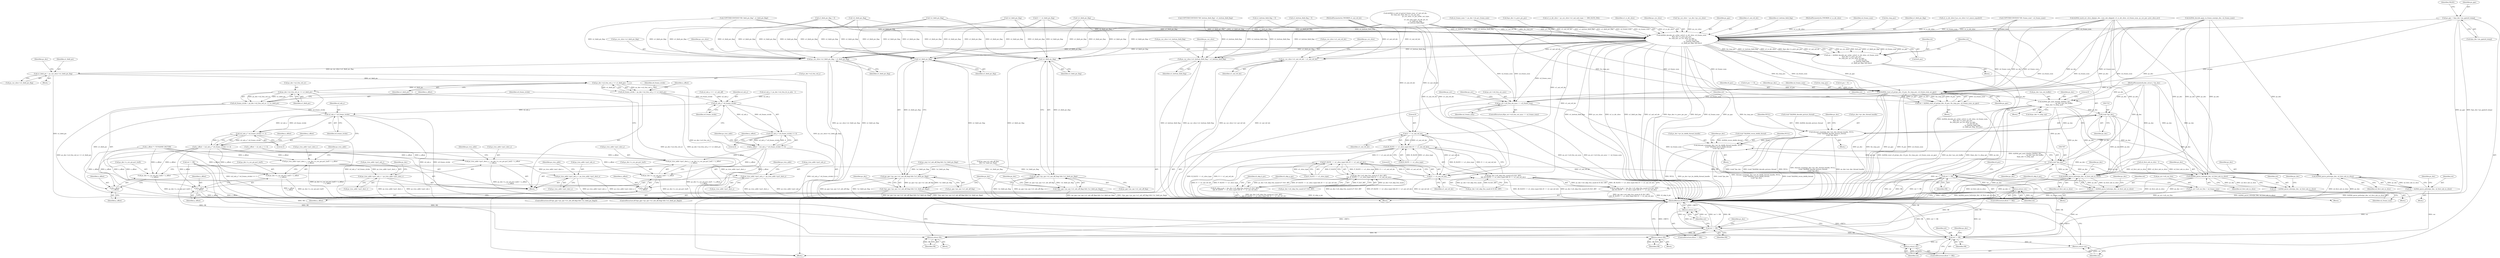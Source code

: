 digraph "0_Android_494561291a503840f385fbcd11d9bc5f4dc502b8_2@array" {
"1000424" [label="(Call,ps_pps = &ps_dec->ps_pps[u4_temp])"];
"1001424" [label="(Call,ih264d_decode_pic_order_cnt(u1_is_idr_slice, u2_frame_num,\n &ps_dec->s_prev_pic_poc,\n &s_tmp_poc, ps_cur_slice, ps_pps,\n                                          u1_nal_ref_idc,\n                                          u1_bottom_field_flag,\n                                          u1_field_pic_flag, &i4_poc))"];
"1001422" [label="(Call,ret = ih264d_decode_pic_order_cnt(u1_is_idr_slice, u2_frame_num,\n &ps_dec->s_prev_pic_poc,\n &s_tmp_poc, ps_cur_slice, ps_pps,\n                                          u1_nal_ref_idc,\n                                          u1_bottom_field_flag,\n                                          u1_field_pic_flag, &i4_poc))"];
"1001441" [label="(Call,ret != OK)"];
"1001444" [label="(Return,return ret;)"];
"1001656" [label="(Call,ret != OK)"];
"1001659" [label="(Return,return ret;)"];
"1001907" [label="(Return,return OK;)"];
"1001924" [label="(Return,return OK;)"];
"1002557" [label="(Call,ret != OK)"];
"1002560" [label="(Return,return ret;)"];
"1002617" [label="(Return,return ret;)"];
"1001512" [label="(Call,ps_cur_slice->u1_field_pic_flag = u1_field_pic_flag)"];
"1001958" [label="(Call,u1_field_pic = ps_cur_slice->u1_field_pic_flag)"];
"1002019" [label="(Call,ps_dec->u2_frm_wd_y << u1_field_pic)"];
"1002017" [label="(Call,u4_frame_stride = ps_dec->u2_frm_wd_y << u1_field_pic)"];
"1002032" [label="(Call,u2_mb_y * u4_frame_stride)"];
"1002031" [label="(Call,(u2_mb_y * u4_frame_stride) << 4)"];
"1002029" [label="(Call,y_offset = (u2_mb_y * u4_frame_stride) << 4)"];
"1002036" [label="(Call,ps_trns_addr->pu1_dest_y = ps_dec->s_cur_pic.pu1_buf1 + x_offset\n + y_offset)"];
"1002095" [label="(Call,ps_trns_addr->pu1_mb_y = ps_trns_addr->pu1_dest_y)"];
"1002040" [label="(Call,ps_dec->s_cur_pic.pu1_buf1 + x_offset\n + y_offset)"];
"1002046" [label="(Call,x_offset\n + y_offset)"];
"1002062" [label="(Call,u2_mb_y * u4_frame_stride)"];
"1002061" [label="(Call,(u2_mb_y * u4_frame_stride) << 3)"];
"1002059" [label="(Call,y_offset = (u2_mb_y * u4_frame_stride) << 3)"];
"1002069" [label="(Call,ps_trns_addr->pu1_dest_u = ps_dec->s_cur_pic.pu1_buf2 + x_offset\n + y_offset)"];
"1002102" [label="(Call,ps_trns_addr->pu1_mb_u = ps_trns_addr->pu1_dest_u)"];
"1002073" [label="(Call,ps_dec->s_cur_pic.pu1_buf2 + x_offset\n + y_offset)"];
"1002079" [label="(Call,x_offset\n + y_offset)"];
"1002082" [label="(Call,ps_trns_addr->pu1_dest_v = ps_dec->s_cur_pic.pu1_buf3 + x_offset\n + y_offset)"];
"1002109" [label="(Call,ps_trns_addr->pu1_mb_v = ps_trns_addr->pu1_dest_v)"];
"1002086" [label="(Call,ps_dec->s_cur_pic.pu1_buf3 + x_offset\n + y_offset)"];
"1002092" [label="(Call,x_offset\n + y_offset)"];
"1002051" [label="(Call,ps_dec->u2_frm_wd_uv << u1_field_pic)"];
"1002049" [label="(Call,u4_frame_stride = ps_dec->u2_frm_wd_uv << u1_field_pic)"];
"1001517" [label="(Call,ps_cur_slice->u1_bottom_field_flag = u1_bottom_field_flag)"];
"1001544" [label="(Call,ps_cur_slice->u1_nal_ref_idc = u1_nal_ref_idc)"];
"1001610" [label="(Call,!u1_field_pic_flag)"];
"1001604" [label="(Call,(ps_pps->ps_sps->u1_mb_aff_flag) && (!u1_field_pic_flag))"];
"1001603" [label="(Call,!((ps_pps->ps_sps->u1_mb_aff_flag) && (!u1_field_pic_flag)))"];
"1001627" [label="(Call,!u1_field_pic_flag)"];
"1001621" [label="(Call,(ps_pps->ps_sps->u1_mb_aff_flag) && (!u1_field_pic_flag))"];
"1001620" [label="(Call,!((ps_pps->ps_sps->u1_mb_aff_flag) && (!u1_field_pic_flag)))"];
"1001648" [label="(Call,ih264d_start_of_pic(ps_dec, i4_poc, &s_tmp_poc, u2_frame_num, ps_pps))"];
"1001646" [label="(Call,ret = ih264d_start_of_pic(ps_dec, i4_poc, &s_tmp_poc, u2_frame_num, ps_pps))"];
"1001667" [label="(Call,ih264d_get_next_display_field(ps_dec,\n                                          ps_dec->ps_out_buffer,\n &(ps_dec->s_disp_op)))"];
"1001722" [label="(Call,(void *)ps_dec)"];
"1001714" [label="(Call,ithread_create(ps_dec->pv_dec_thread_handle, NULL,\n (void *)ih264d_decode_picture_thread,\n (void *)ps_dec))"];
"1001758" [label="(Call,ithread_create(ps_dec->pv_bs_deblk_thread_handle, NULL,\n (void *)ih264d_recon_deblk_thread,\n (void *)ps_dec))"];
"1001766" [label="(Call,(void *)ps_dec)"];
"1002456" [label="(Call,ih264d_parse_islice(ps_dec, u2_first_mb_in_slice))"];
"1002454" [label="(Call,ret = ih264d_parse_islice(ps_dec, u2_first_mb_in_slice))"];
"1002491" [label="(Call,ih264d_parse_pslice(ps_dec, u2_first_mb_in_slice))"];
"1002489" [label="(Call,ret = ih264d_parse_pslice(ps_dec, u2_first_mb_in_slice))"];
"1002525" [label="(Call,ih264d_parse_bslice(ps_dec, u2_first_mb_in_slice))"];
"1002523" [label="(Call,ret = ih264d_parse_bslice(ps_dec, u2_first_mb_in_slice))"];
"1001838" [label="(Call,ps_err->u4_frm_sei_sync == u2_frame_num)"];
"1001854" [label="(Call,ps_err->u4_cur_frm = u2_frame_num)"];
"1001874" [label="(Call,0 == u1_nal_ref_idc)"];
"1001870" [label="(Call,(B_SLICE == u1_slice_type) && (0 == u1_nal_ref_idc))"];
"1001864" [label="(Call,(ps_dec->u4_skip_frm_mask & B_SLC_BIT)\n && (B_SLICE == u1_slice_type) && (0 == u1_nal_ref_idc))"];
"1001862" [label="(Call,i4_skip_b_pic = (ps_dec->u4_skip_frm_mask & B_SLC_BIT)\n && (B_SLICE == u1_slice_type) && (0 == u1_nal_ref_idc))"];
"1001885" [label="(Call,(P_SLICE == u1_slice_type) && (0 == u1_nal_ref_idc))"];
"1001879" [label="(Call,(ps_dec->u4_skip_frm_mask & P_SLC_BIT)\n && (P_SLICE == u1_slice_type) && (0 == u1_nal_ref_idc))"];
"1001877" [label="(Call,i4_skip_p_pic = (ps_dec->u4_skip_frm_mask & P_SLC_BIT)\n && (P_SLICE == u1_slice_type) && (0 == u1_nal_ref_idc))"];
"1001889" [label="(Call,0 == u1_nal_ref_idc)"];
"1001427" [label="(Call,&ps_dec->s_prev_pic_poc)"];
"1001017" [label="(Call,u1_is_idr_slice = ps_cur_slice->u1_nal_unit_type == IDR_SLICE_NAL)"];
"1001658" [label="(Identifier,OK)"];
"1001650" [label="(Identifier,i4_poc)"];
"1002458" [label="(Identifier,u2_first_mb_in_slice)"];
"1002455" [label="(Identifier,ret)"];
"1001610" [label="(Call,!u1_field_pic_flag)"];
"1001519" [label="(Identifier,ps_cur_slice)"];
"1001960" [label="(Call,ps_cur_slice->u1_field_pic_flag)"];
"1002102" [label="(Call,ps_trns_addr->pu1_mb_u = ps_trns_addr->pu1_dest_u)"];
"1001865" [label="(Call,ps_dec->u4_skip_frm_mask & B_SLC_BIT)"];
"1001654" [label="(Identifier,ps_pps)"];
"1001894" [label="(Block,)"];
"1002041" [label="(Call,ps_dec->s_cur_pic.pu1_buf1)"];
"1000538" [label="(Call,ih264d_decode_gaps_in_frame_num(ps_dec, u2_frame_num))"];
"1002084" [label="(Identifier,ps_trns_addr)"];
"1000686" [label="(Call,0 == u1_field_pic_flag)"];
"1002031" [label="(Call,(u2_mb_y * u4_frame_stride) << 4)"];
"1002560" [label="(Return,return ret;)"];
"1002066" [label="(Call,x_offset *= YUV420SP_FACTOR)"];
"1001907" [label="(Return,return OK;)"];
"1001438" [label="(Call,&i4_poc)"];
"1002454" [label="(Call,ret = ih264d_parse_islice(ps_dec, u2_first_mb_in_slice))"];
"1002087" [label="(Call,ps_dec->s_cur_pic.pu1_buf3)"];
"1001604" [label="(Call,(ps_pps->ps_sps->u1_mb_aff_flag) && (!u1_field_pic_flag))"];
"1002099" [label="(Call,ps_trns_addr->pu1_dest_y)"];
"1002048" [label="(Identifier,y_offset)"];
"1002093" [label="(Identifier,x_offset)"];
"1001458" [label="(Call,i4_poc == 0)"];
"1000899" [label="(Call,ih264d_is_end_of_pic(u2_frame_num, u1_nal_ref_idc,\n &s_tmp_poc, &ps_dec->s_cur_pic_poc,\n                                            ps_cur_slice, u1_pic_order_cnt_type,\n\n                                             u1_nal_unit_type, u4_idr_pic_id,\n                                             u1_field_pic_flag,\n                                             u1_bottom_field_flag))"];
"1002063" [label="(Identifier,u2_mb_y)"];
"1002074" [label="(Call,ps_dec->s_cur_pic.pu1_buf2)"];
"1002515" [label="(Block,)"];
"1001443" [label="(Identifier,OK)"];
"1001876" [label="(Identifier,u1_nal_ref_idc)"];
"1002446" [label="(Block,)"];
"1001970" [label="(Identifier,ps_dec)"];
"1001602" [label="(ControlStructure,if(!((ps_pps->ps_sps->u1_mb_aff_flag) && (!u1_field_pic_flag))))"];
"1001646" [label="(Call,ret = ih264d_start_of_pic(ps_dec, i4_poc, &s_tmp_poc, u2_frame_num, ps_pps))"];
"1001649" [label="(Identifier,ps_dec)"];
"1001516" [label="(Identifier,u1_field_pic_flag)"];
"1000426" [label="(Call,&ps_dec->ps_pps[u4_temp])"];
"1000930" [label="(Call,!u1_field_pic_flag)"];
"1002034" [label="(Identifier,u4_frame_stride)"];
"1001669" [label="(Call,ps_dec->ps_out_buffer)"];
"1001885" [label="(Call,(P_SLICE == u1_slice_type) && (0 == u1_nal_ref_idc))"];
"1001889" [label="(Call,0 == u1_nal_ref_idc)"];
"1001440" [label="(ControlStructure,if(ret != OK))"];
"1000666" [label="(Call,u1_field_pic_flag = 0)"];
"1001713" [label="(Block,)"];
"1002493" [label="(Identifier,u2_first_mb_in_slice)"];
"1002092" [label="(Call,x_offset\n + y_offset)"];
"1001422" [label="(Call,ret = ih264d_decode_pic_order_cnt(u1_is_idr_slice, u2_frame_num,\n &ps_dec->s_prev_pic_poc,\n &s_tmp_poc, ps_cur_slice, ps_pps,\n                                          u1_nal_ref_idc,\n                                          u1_bottom_field_flag,\n                                          u1_field_pic_flag, &i4_poc))"];
"1000652" [label="(Call,COPYTHECONTEXT(\"SH: bottom_field_flag\", u1_bottom_field_flag))"];
"1002095" [label="(Call,ps_trns_addr->pu1_mb_y = ps_trns_addr->pu1_dest_y)"];
"1002111" [label="(Identifier,ps_trns_addr)"];
"1001856" [label="(Identifier,ps_err)"];
"1001855" [label="(Call,ps_err->u4_cur_frm)"];
"1002038" [label="(Identifier,ps_trns_addr)"];
"1002110" [label="(Call,ps_trns_addr->pu1_mb_v)"];
"1001668" [label="(Identifier,ps_dec)"];
"1001766" [label="(Call,(void *)ps_dec)"];
"1001842" [label="(Identifier,u2_frame_num)"];
"1001838" [label="(Call,ps_err->u4_frm_sei_sync == u2_frame_num)"];
"1001648" [label="(Call,ih264d_start_of_pic(ps_dec, i4_poc, &s_tmp_poc, u2_frame_num, ps_pps))"];
"1002082" [label="(Call,ps_trns_addr->pu1_dest_v = ps_dec->s_cur_pic.pu1_buf3 + x_offset\n + y_offset)"];
"1001667" [label="(Call,ih264d_get_next_display_field(ps_dec,\n                                          ps_dec->ps_out_buffer,\n &(ps_dec->s_disp_op)))"];
"1001759" [label="(Call,ps_dec->pv_bs_deblk_thread_handle)"];
"1001647" [label="(Identifier,ret)"];
"1000434" [label="(Identifier,FALSE)"];
"1001095" [label="(Call,ps_seq->u1_mb_aff_flag\n && (!u1_field_pic_flag))"];
"1002025" [label="(Identifier,x_offset)"];
"1001893" [label="(Identifier,i4_skip_b_pic)"];
"1001877" [label="(Call,i4_skip_p_pic = (ps_dec->u4_skip_frm_mask & P_SLC_BIT)\n && (P_SLICE == u1_slice_type) && (0 == u1_nal_ref_idc))"];
"1002523" [label="(Call,ret = ih264d_parse_bslice(ps_dec, u2_first_mb_in_slice))"];
"1002036" [label="(Call,ps_trns_addr->pu1_dest_y = ps_dec->s_cur_pic.pu1_buf1 + x_offset\n + y_offset)"];
"1001627" [label="(Call,!u1_field_pic_flag)"];
"1001425" [label="(Identifier,u1_is_idr_slice)"];
"1002073" [label="(Call,ps_dec->s_cur_pic.pu1_buf2 + x_offset\n + y_offset)"];
"1001854" [label="(Call,ps_err->u4_cur_frm = u2_frame_num)"];
"1001657" [label="(Identifier,ret)"];
"1001678" [label="(Literal,0)"];
"1002030" [label="(Identifier,y_offset)"];
"1001653" [label="(Identifier,u2_frame_num)"];
"1001875" [label="(Literal,0)"];
"1002558" [label="(Identifier,ret)"];
"1002018" [label="(Identifier,u4_frame_stride)"];
"1002106" [label="(Call,ps_trns_addr->pu1_dest_u)"];
"1001521" [label="(Identifier,u1_bottom_field_flag)"];
"1001551" [label="(Identifier,ps_cur_slice)"];
"1001727" [label="(Identifier,ps_dec)"];
"1001433" [label="(Identifier,ps_cur_slice)"];
"1002559" [label="(Identifier,OK)"];
"1001512" [label="(Call,ps_cur_slice->u1_field_pic_flag = u1_field_pic_flag)"];
"1002029" [label="(Call,y_offset = (u2_mb_y * u4_frame_stride) << 4)"];
"1001724" [label="(Identifier,ps_dec)"];
"1000635" [label="(Call,u1_bottom_field_flag = 0)"];
"1002019" [label="(Call,ps_dec->u2_frm_wd_y << u1_field_pic)"];
"1001911" [label="(Block,)"];
"1001605" [label="(Call,ps_pps->ps_sps->u1_mb_aff_flag)"];
"1000170" [label="(Call,*ps_cur_slice = ps_dec->ps_cur_slice)"];
"1002617" [label="(Return,return ret;)"];
"1002050" [label="(Identifier,u4_frame_stride)"];
"1002051" [label="(Call,ps_dec->u2_frm_wd_uv << u1_field_pic)"];
"1000944" [label="(Call,u2_frame_num != ps_dec->u2_prv_frame_num)"];
"1001637" [label="(Identifier,ps_dec)"];
"1001715" [label="(Call,ps_dec->pv_dec_thread_handle)"];
"1001880" [label="(Call,ps_dec->u4_skip_frm_mask & P_SLC_BIT)"];
"1001423" [label="(Identifier,ret)"];
"1001441" [label="(Call,ret != OK)"];
"1002096" [label="(Call,ps_trns_addr->pu1_mb_y)"];
"1000669" [label="(Call,u1_bottom_field_flag = 0)"];
"1001722" [label="(Call,(void *)ps_dec)"];
"1001714" [label="(Call,ithread_create(ps_dec->pv_dec_thread_handle, NULL,\n (void *)ih264d_decode_picture_thread,\n (void *)ps_dec))"];
"1002049" [label="(Call,u4_frame_stride = ps_dec->u2_frm_wd_uv << u1_field_pic)"];
"1002081" [label="(Identifier,y_offset)"];
"1002083" [label="(Call,ps_trns_addr->pu1_dest_v)"];
"1001890" [label="(Literal,0)"];
"1001434" [label="(Identifier,ps_pps)"];
"1001435" [label="(Identifier,u1_nal_ref_idc)"];
"1002525" [label="(Call,ih264d_parse_bslice(ps_dec, u2_first_mb_in_slice))"];
"1001660" [label="(Identifier,ret)"];
"1002456" [label="(Call,ih264d_parse_islice(ps_dec, u2_first_mb_in_slice))"];
"1002064" [label="(Identifier,u4_frame_stride)"];
"1001645" [label="(Block,)"];
"1001858" [label="(Identifier,u2_frame_num)"];
"1001719" [label="(Call,(void *)ih264d_decode_picture_thread)"];
"1001871" [label="(Call,B_SLICE == u1_slice_type)"];
"1002557" [label="(Call,ret != OK)"];
"1001436" [label="(Identifier,u1_bottom_field_flag)"];
"1002086" [label="(Call,ps_dec->s_cur_pic.pu1_buf3 + x_offset\n + y_offset)"];
"1002481" [label="(Block,)"];
"1001544" [label="(Call,ps_cur_slice->u1_nal_ref_idc = u1_nal_ref_idc)"];
"1002047" [label="(Identifier,x_offset)"];
"1001997" [label="(Call,u2_mb_y <<= u1_mb_aff)"];
"1001524" [label="(Identifier,ps_cur_slice)"];
"1002530" [label="(Identifier,ps_dec)"];
"1001442" [label="(Identifier,ret)"];
"1000160" [label="(Block,)"];
"1001874" [label="(Call,0 == u1_nal_ref_idc)"];
"1000157" [label="(MethodParameterIn,UWORD8 u1_is_idr_slice)"];
"1001426" [label="(Identifier,u2_frame_num)"];
"1002113" [label="(Call,ps_trns_addr->pu1_dest_v)"];
"1002080" [label="(Identifier,x_offset)"];
"1001622" [label="(Call,ps_pps->ps_sps->u1_mb_aff_flag)"];
"1000158" [label="(MethodParameterIn,UWORD8 u1_nal_ref_idc)"];
"1002556" [label="(ControlStructure,if(ret != OK))"];
"1002524" [label="(Identifier,ret)"];
"1001655" [label="(ControlStructure,if(ret != OK))"];
"1001846" [label="(Identifier,ps_err)"];
"1002070" [label="(Call,ps_trns_addr->pu1_dest_u)"];
"1001830" [label="(Block,)"];
"1000424" [label="(Call,ps_pps = &ps_dec->ps_pps[u4_temp])"];
"1002104" [label="(Identifier,ps_trns_addr)"];
"1002496" [label="(Identifier,ps_dec)"];
"1002069" [label="(Call,ps_trns_addr->pu1_dest_u = ps_dec->s_cur_pic.pu1_buf2 + x_offset\n + y_offset)"];
"1001837" [label="(ControlStructure,if(ps_err->u4_frm_sei_sync == u2_frame_num))"];
"1002033" [label="(Identifier,u2_mb_y)"];
"1001663" [label="(Identifier,ps_dec)"];
"1002097" [label="(Identifier,ps_trns_addr)"];
"1002109" [label="(Call,ps_trns_addr->pu1_mb_v = ps_trns_addr->pu1_dest_v)"];
"1001666" [label="(Block,)"];
"1001924" [label="(Return,return OK;)"];
"1001445" [label="(Identifier,ret)"];
"1002119" [label="(Identifier,ps_dec)"];
"1002020" [label="(Call,ps_dec->u2_frm_wd_y)"];
"1001718" [label="(Identifier,NULL)"];
"1001614" [label="(Identifier,ps_dec)"];
"1001099" [label="(Call,!u1_field_pic_flag)"];
"1000926" [label="(Call,ps_seq->u1_mb_aff_flag && (!u1_field_pic_flag))"];
"1001424" [label="(Call,ih264d_decode_pic_order_cnt(u1_is_idr_slice, u2_frame_num,\n &ps_dec->s_prev_pic_poc,\n &s_tmp_poc, ps_cur_slice, ps_pps,\n                                          u1_nal_ref_idc,\n                                          u1_bottom_field_flag,\n                                          u1_field_pic_flag, &i4_poc))"];
"1002060" [label="(Identifier,y_offset)"];
"1001628" [label="(Identifier,u1_field_pic_flag)"];
"1001758" [label="(Call,ithread_create(ps_dec->pv_bs_deblk_thread_handle, NULL,\n (void *)ih264d_recon_deblk_thread,\n (void *)ps_dec))"];
"1001659" [label="(Return,return ret;)"];
"1000159" [label="(MethodParameterIn,dec_struct_t *ps_dec)"];
"1001870" [label="(Call,(B_SLICE == u1_slice_type) && (0 == u1_nal_ref_idc))"];
"1002289" [label="(Call,u2_first_mb_in_slice - 1)"];
"1001752" [label="(Block,)"];
"1002067" [label="(Identifier,x_offset)"];
"1001621" [label="(Call,(ps_pps->ps_sps->u1_mb_aff_flag) && (!u1_field_pic_flag))"];
"1001631" [label="(Identifier,ps_dec)"];
"1001431" [label="(Call,&s_tmp_poc)"];
"1000466" [label="(Call,COPYTHECONTEXT(\"SH: frame_num\", u2_frame_num))"];
"1001771" [label="(Identifier,ps_dec)"];
"1002023" [label="(Identifier,u1_field_pic)"];
"1001672" [label="(Call,&(ps_dec->s_disp_op))"];
"1002463" [label="(Identifier,ps_dec)"];
"1001444" [label="(Return,return ret;)"];
"1001864" [label="(Call,(ps_dec->u4_skip_frm_mask & B_SLC_BIT)\n && (B_SLICE == u1_slice_type) && (0 == u1_nal_ref_idc))"];
"1002619" [label="(MethodReturn,WORD32)"];
"1002017" [label="(Call,u4_frame_stride = ps_dec->u2_frm_wd_y << u1_field_pic)"];
"1002057" [label="(Identifier,x_offset)"];
"1001878" [label="(Identifier,i4_skip_p_pic)"];
"1002457" [label="(Identifier,ps_dec)"];
"1002489" [label="(Call,ret = ih264d_parse_pslice(ps_dec, u2_first_mb_in_slice))"];
"1002618" [label="(Identifier,ret)"];
"1001620" [label="(Call,!((ps_pps->ps_sps->u1_mb_aff_flag) && (!u1_field_pic_flag)))"];
"1001886" [label="(Call,P_SLICE == u1_slice_type)"];
"1002564" [label="(Identifier,ps_dec)"];
"1001513" [label="(Call,ps_cur_slice->u1_field_pic_flag)"];
"1001548" [label="(Identifier,u1_nal_ref_idc)"];
"1001517" [label="(Call,ps_cur_slice->u1_bottom_field_flag = u1_bottom_field_flag)"];
"1002062" [label="(Call,u2_mb_y * u4_frame_stride)"];
"1002492" [label="(Identifier,ps_dec)"];
"1001518" [label="(Call,ps_cur_slice->u1_bottom_field_flag)"];
"1002526" [label="(Identifier,ps_dec)"];
"1001603" [label="(Call,!((ps_pps->ps_sps->u1_mb_aff_flag) && (!u1_field_pic_flag)))"];
"1002024" [label="(Call,x_offset = u2_mb_x << 4)"];
"1000839" [label="(Call,!u1_field_pic_flag)"];
"1001958" [label="(Call,u1_field_pic = ps_cur_slice->u1_field_pic_flag)"];
"1002103" [label="(Call,ps_trns_addr->pu1_mb_u)"];
"1002055" [label="(Identifier,u1_field_pic)"];
"1001651" [label="(Call,&s_tmp_poc)"];
"1001879" [label="(Call,(ps_dec->u4_skip_frm_mask & P_SLC_BIT)\n && (P_SLICE == u1_slice_type) && (0 == u1_nal_ref_idc))"];
"1001908" [label="(Identifier,OK)"];
"1002094" [label="(Identifier,y_offset)"];
"1000779" [label="(Call,!u1_field_pic_flag)"];
"1001437" [label="(Identifier,u1_field_pic_flag)"];
"1002491" [label="(Call,ih264d_parse_pslice(ps_dec, u2_first_mb_in_slice))"];
"1002007" [label="(Call,u2_mb_y > ps_dec->u2_frm_ht_in_mbs - 1)"];
"1002061" [label="(Call,(u2_mb_y * u4_frame_stride) << 3)"];
"1001763" [label="(Call,(void *)ih264d_recon_deblk_thread)"];
"1001619" [label="(ControlStructure,if(!((ps_pps->ps_sps->u1_mb_aff_flag) && (!u1_field_pic_flag))))"];
"1001839" [label="(Call,ps_err->u4_frm_sei_sync)"];
"1002040" [label="(Call,ps_dec->s_cur_pic.pu1_buf1 + x_offset\n + y_offset)"];
"1001891" [label="(Identifier,u1_nal_ref_idc)"];
"1002035" [label="(Literal,4)"];
"1002561" [label="(Identifier,ret)"];
"1000425" [label="(Identifier,ps_pps)"];
"1002527" [label="(Identifier,u2_first_mb_in_slice)"];
"1002052" [label="(Call,ps_dec->u2_frm_wd_uv)"];
"1001959" [label="(Identifier,u1_field_pic)"];
"1001448" [label="(Identifier,i4_poc)"];
"1001963" [label="(Block,)"];
"1002037" [label="(Call,ps_trns_addr->pu1_dest_y)"];
"1001862" [label="(Call,i4_skip_b_pic = (ps_dec->u4_skip_frm_mask & B_SLC_BIT)\n && (B_SLICE == u1_slice_type) && (0 == u1_nal_ref_idc))"];
"1002079" [label="(Call,x_offset\n + y_offset)"];
"1001863" [label="(Identifier,i4_skip_b_pic)"];
"1001268" [label="(Call,ret != OK)"];
"1001421" [label="(Block,)"];
"1000632" [label="(Call,COPYTHECONTEXT(\"SH: field_pic_flag\", u1_field_pic_flag))"];
"1000178" [label="(Call,i4_poc = 0)"];
"1001182" [label="(Call,ih264d_mark_err_slice_skip(ps_dec, num_mb_skipped, u1_is_idr_slice, u2_frame_num, ps_cur_poc, prev_slice_err))"];
"1001925" [label="(Identifier,OK)"];
"1002065" [label="(Literal,3)"];
"1001545" [label="(Call,ps_cur_slice->u1_nal_ref_idc)"];
"1001762" [label="(Identifier,NULL)"];
"1002032" [label="(Call,u2_mb_y * u4_frame_stride)"];
"1002059" [label="(Call,y_offset = (u2_mb_y * u4_frame_stride) << 3)"];
"1001768" [label="(Identifier,ps_dec)"];
"1001859" [label="(Block,)"];
"1001656" [label="(Call,ret != OK)"];
"1001611" [label="(Identifier,u1_field_pic_flag)"];
"1000521" [label="(Call,u1_is_idr_slice || ps_cur_slice->u1_mmco_equalto5)"];
"1002490" [label="(Identifier,ret)"];
"1001944" [label="(Block,)"];
"1002046" [label="(Call,x_offset\n + y_offset)"];
"1000424" -> "1000160"  [label="AST: "];
"1000424" -> "1000426"  [label="CFG: "];
"1000425" -> "1000424"  [label="AST: "];
"1000426" -> "1000424"  [label="AST: "];
"1000434" -> "1000424"  [label="CFG: "];
"1000424" -> "1002619"  [label="DDG: &ps_dec->ps_pps[u4_temp]"];
"1000424" -> "1002619"  [label="DDG: ps_pps"];
"1000424" -> "1001424"  [label="DDG: ps_pps"];
"1000424" -> "1001648"  [label="DDG: ps_pps"];
"1001424" -> "1001422"  [label="AST: "];
"1001424" -> "1001438"  [label="CFG: "];
"1001425" -> "1001424"  [label="AST: "];
"1001426" -> "1001424"  [label="AST: "];
"1001427" -> "1001424"  [label="AST: "];
"1001431" -> "1001424"  [label="AST: "];
"1001433" -> "1001424"  [label="AST: "];
"1001434" -> "1001424"  [label="AST: "];
"1001435" -> "1001424"  [label="AST: "];
"1001436" -> "1001424"  [label="AST: "];
"1001437" -> "1001424"  [label="AST: "];
"1001438" -> "1001424"  [label="AST: "];
"1001422" -> "1001424"  [label="CFG: "];
"1001424" -> "1002619"  [label="DDG: u1_bottom_field_flag"];
"1001424" -> "1002619"  [label="DDG: ps_cur_slice"];
"1001424" -> "1002619"  [label="DDG: u1_is_idr_slice"];
"1001424" -> "1002619"  [label="DDG: u1_field_pic_flag"];
"1001424" -> "1002619"  [label="DDG: u1_nal_ref_idc"];
"1001424" -> "1002619"  [label="DDG: &ps_dec->s_prev_pic_poc"];
"1001424" -> "1002619"  [label="DDG: &i4_poc"];
"1001424" -> "1002619"  [label="DDG: u2_frame_num"];
"1001424" -> "1002619"  [label="DDG: ps_pps"];
"1001424" -> "1002619"  [label="DDG: &s_tmp_poc"];
"1001424" -> "1001422"  [label="DDG: ps_cur_slice"];
"1001424" -> "1001422"  [label="DDG: &i4_poc"];
"1001424" -> "1001422"  [label="DDG: u1_field_pic_flag"];
"1001424" -> "1001422"  [label="DDG: u2_frame_num"];
"1001424" -> "1001422"  [label="DDG: ps_pps"];
"1001424" -> "1001422"  [label="DDG: &s_tmp_poc"];
"1001424" -> "1001422"  [label="DDG: u1_bottom_field_flag"];
"1001424" -> "1001422"  [label="DDG: u1_is_idr_slice"];
"1001424" -> "1001422"  [label="DDG: &ps_dec->s_prev_pic_poc"];
"1001424" -> "1001422"  [label="DDG: u1_nal_ref_idc"];
"1001182" -> "1001424"  [label="DDG: u1_is_idr_slice"];
"1001182" -> "1001424"  [label="DDG: u2_frame_num"];
"1001017" -> "1001424"  [label="DDG: u1_is_idr_slice"];
"1000521" -> "1001424"  [label="DDG: u1_is_idr_slice"];
"1000157" -> "1001424"  [label="DDG: u1_is_idr_slice"];
"1000538" -> "1001424"  [label="DDG: u2_frame_num"];
"1000466" -> "1001424"  [label="DDG: u2_frame_num"];
"1000899" -> "1001424"  [label="DDG: u2_frame_num"];
"1000899" -> "1001424"  [label="DDG: &s_tmp_poc"];
"1000899" -> "1001424"  [label="DDG: ps_cur_slice"];
"1000899" -> "1001424"  [label="DDG: u1_nal_ref_idc"];
"1000899" -> "1001424"  [label="DDG: u1_bottom_field_flag"];
"1000899" -> "1001424"  [label="DDG: u1_field_pic_flag"];
"1000944" -> "1001424"  [label="DDG: u2_frame_num"];
"1000170" -> "1001424"  [label="DDG: ps_cur_slice"];
"1000158" -> "1001424"  [label="DDG: u1_nal_ref_idc"];
"1000635" -> "1001424"  [label="DDG: u1_bottom_field_flag"];
"1000652" -> "1001424"  [label="DDG: u1_bottom_field_flag"];
"1000669" -> "1001424"  [label="DDG: u1_bottom_field_flag"];
"1000779" -> "1001424"  [label="DDG: u1_field_pic_flag"];
"1001099" -> "1001424"  [label="DDG: u1_field_pic_flag"];
"1000686" -> "1001424"  [label="DDG: u1_field_pic_flag"];
"1000839" -> "1001424"  [label="DDG: u1_field_pic_flag"];
"1000666" -> "1001424"  [label="DDG: u1_field_pic_flag"];
"1000930" -> "1001424"  [label="DDG: u1_field_pic_flag"];
"1000632" -> "1001424"  [label="DDG: u1_field_pic_flag"];
"1001424" -> "1001512"  [label="DDG: u1_field_pic_flag"];
"1001424" -> "1001517"  [label="DDG: u1_bottom_field_flag"];
"1001424" -> "1001544"  [label="DDG: u1_nal_ref_idc"];
"1001424" -> "1001610"  [label="DDG: u1_field_pic_flag"];
"1001424" -> "1001627"  [label="DDG: u1_field_pic_flag"];
"1001424" -> "1001648"  [label="DDG: &s_tmp_poc"];
"1001424" -> "1001648"  [label="DDG: u2_frame_num"];
"1001424" -> "1001648"  [label="DDG: ps_pps"];
"1001424" -> "1001838"  [label="DDG: u2_frame_num"];
"1001424" -> "1001874"  [label="DDG: u1_nal_ref_idc"];
"1001424" -> "1001889"  [label="DDG: u1_nal_ref_idc"];
"1001422" -> "1001421"  [label="AST: "];
"1001423" -> "1001422"  [label="AST: "];
"1001442" -> "1001422"  [label="CFG: "];
"1001422" -> "1002619"  [label="DDG: ih264d_decode_pic_order_cnt(u1_is_idr_slice, u2_frame_num,\n &ps_dec->s_prev_pic_poc,\n &s_tmp_poc, ps_cur_slice, ps_pps,\n                                          u1_nal_ref_idc,\n                                          u1_bottom_field_flag,\n                                          u1_field_pic_flag, &i4_poc)"];
"1001422" -> "1001441"  [label="DDG: ret"];
"1001441" -> "1001440"  [label="AST: "];
"1001441" -> "1001443"  [label="CFG: "];
"1001442" -> "1001441"  [label="AST: "];
"1001443" -> "1001441"  [label="AST: "];
"1001445" -> "1001441"  [label="CFG: "];
"1001448" -> "1001441"  [label="CFG: "];
"1001441" -> "1002619"  [label="DDG: ret"];
"1001441" -> "1002619"  [label="DDG: OK"];
"1001441" -> "1002619"  [label="DDG: ret != OK"];
"1001268" -> "1001441"  [label="DDG: OK"];
"1001441" -> "1001444"  [label="DDG: ret"];
"1001441" -> "1001656"  [label="DDG: OK"];
"1001441" -> "1001907"  [label="DDG: OK"];
"1001441" -> "1001924"  [label="DDG: OK"];
"1001441" -> "1002557"  [label="DDG: OK"];
"1001444" -> "1001440"  [label="AST: "];
"1001444" -> "1001445"  [label="CFG: "];
"1001445" -> "1001444"  [label="AST: "];
"1002619" -> "1001444"  [label="CFG: "];
"1001444" -> "1002619"  [label="DDG: <RET>"];
"1001445" -> "1001444"  [label="DDG: ret"];
"1001656" -> "1001655"  [label="AST: "];
"1001656" -> "1001658"  [label="CFG: "];
"1001657" -> "1001656"  [label="AST: "];
"1001658" -> "1001656"  [label="AST: "];
"1001660" -> "1001656"  [label="CFG: "];
"1001663" -> "1001656"  [label="CFG: "];
"1001656" -> "1002619"  [label="DDG: OK"];
"1001656" -> "1002619"  [label="DDG: ret != OK"];
"1001656" -> "1002619"  [label="DDG: ret"];
"1001646" -> "1001656"  [label="DDG: ret"];
"1001268" -> "1001656"  [label="DDG: OK"];
"1001656" -> "1001659"  [label="DDG: ret"];
"1001656" -> "1001907"  [label="DDG: OK"];
"1001656" -> "1001924"  [label="DDG: OK"];
"1001656" -> "1002557"  [label="DDG: OK"];
"1001659" -> "1001655"  [label="AST: "];
"1001659" -> "1001660"  [label="CFG: "];
"1001660" -> "1001659"  [label="AST: "];
"1002619" -> "1001659"  [label="CFG: "];
"1001659" -> "1002619"  [label="DDG: <RET>"];
"1001660" -> "1001659"  [label="DDG: ret"];
"1001907" -> "1001894"  [label="AST: "];
"1001907" -> "1001908"  [label="CFG: "];
"1001908" -> "1001907"  [label="AST: "];
"1002619" -> "1001907"  [label="CFG: "];
"1001907" -> "1002619"  [label="DDG: <RET>"];
"1001908" -> "1001907"  [label="DDG: OK"];
"1001268" -> "1001907"  [label="DDG: OK"];
"1001924" -> "1001911"  [label="AST: "];
"1001924" -> "1001925"  [label="CFG: "];
"1001925" -> "1001924"  [label="AST: "];
"1002619" -> "1001924"  [label="CFG: "];
"1001924" -> "1002619"  [label="DDG: <RET>"];
"1001925" -> "1001924"  [label="DDG: OK"];
"1001268" -> "1001924"  [label="DDG: OK"];
"1002557" -> "1002556"  [label="AST: "];
"1002557" -> "1002559"  [label="CFG: "];
"1002558" -> "1002557"  [label="AST: "];
"1002559" -> "1002557"  [label="AST: "];
"1002561" -> "1002557"  [label="CFG: "];
"1002564" -> "1002557"  [label="CFG: "];
"1002557" -> "1002619"  [label="DDG: ret"];
"1002557" -> "1002619"  [label="DDG: OK"];
"1002557" -> "1002619"  [label="DDG: ret != OK"];
"1002523" -> "1002557"  [label="DDG: ret"];
"1002489" -> "1002557"  [label="DDG: ret"];
"1002454" -> "1002557"  [label="DDG: ret"];
"1001268" -> "1002557"  [label="DDG: OK"];
"1002557" -> "1002560"  [label="DDG: ret"];
"1002557" -> "1002617"  [label="DDG: ret"];
"1002560" -> "1002556"  [label="AST: "];
"1002560" -> "1002561"  [label="CFG: "];
"1002561" -> "1002560"  [label="AST: "];
"1002619" -> "1002560"  [label="CFG: "];
"1002560" -> "1002619"  [label="DDG: <RET>"];
"1002561" -> "1002560"  [label="DDG: ret"];
"1002617" -> "1000160"  [label="AST: "];
"1002617" -> "1002618"  [label="CFG: "];
"1002618" -> "1002617"  [label="AST: "];
"1002619" -> "1002617"  [label="CFG: "];
"1002617" -> "1002619"  [label="DDG: <RET>"];
"1002618" -> "1002617"  [label="DDG: ret"];
"1001512" -> "1000160"  [label="AST: "];
"1001512" -> "1001516"  [label="CFG: "];
"1001513" -> "1001512"  [label="AST: "];
"1001516" -> "1001512"  [label="AST: "];
"1001519" -> "1001512"  [label="CFG: "];
"1001512" -> "1002619"  [label="DDG: ps_cur_slice->u1_field_pic_flag"];
"1001512" -> "1002619"  [label="DDG: u1_field_pic_flag"];
"1000779" -> "1001512"  [label="DDG: u1_field_pic_flag"];
"1001099" -> "1001512"  [label="DDG: u1_field_pic_flag"];
"1000899" -> "1001512"  [label="DDG: u1_field_pic_flag"];
"1000686" -> "1001512"  [label="DDG: u1_field_pic_flag"];
"1000839" -> "1001512"  [label="DDG: u1_field_pic_flag"];
"1000666" -> "1001512"  [label="DDG: u1_field_pic_flag"];
"1000930" -> "1001512"  [label="DDG: u1_field_pic_flag"];
"1000632" -> "1001512"  [label="DDG: u1_field_pic_flag"];
"1001512" -> "1001958"  [label="DDG: ps_cur_slice->u1_field_pic_flag"];
"1001958" -> "1001944"  [label="AST: "];
"1001958" -> "1001960"  [label="CFG: "];
"1001959" -> "1001958"  [label="AST: "];
"1001960" -> "1001958"  [label="AST: "];
"1001970" -> "1001958"  [label="CFG: "];
"1001958" -> "1002619"  [label="DDG: u1_field_pic"];
"1001958" -> "1002619"  [label="DDG: ps_cur_slice->u1_field_pic_flag"];
"1001958" -> "1002019"  [label="DDG: u1_field_pic"];
"1002019" -> "1002017"  [label="AST: "];
"1002019" -> "1002023"  [label="CFG: "];
"1002020" -> "1002019"  [label="AST: "];
"1002023" -> "1002019"  [label="AST: "];
"1002017" -> "1002019"  [label="CFG: "];
"1002019" -> "1002619"  [label="DDG: ps_dec->u2_frm_wd_y"];
"1002019" -> "1002017"  [label="DDG: ps_dec->u2_frm_wd_y"];
"1002019" -> "1002017"  [label="DDG: u1_field_pic"];
"1002019" -> "1002051"  [label="DDG: u1_field_pic"];
"1002017" -> "1001963"  [label="AST: "];
"1002018" -> "1002017"  [label="AST: "];
"1002025" -> "1002017"  [label="CFG: "];
"1002017" -> "1002619"  [label="DDG: ps_dec->u2_frm_wd_y << u1_field_pic"];
"1002017" -> "1002032"  [label="DDG: u4_frame_stride"];
"1002032" -> "1002031"  [label="AST: "];
"1002032" -> "1002034"  [label="CFG: "];
"1002033" -> "1002032"  [label="AST: "];
"1002034" -> "1002032"  [label="AST: "];
"1002035" -> "1002032"  [label="CFG: "];
"1002032" -> "1002031"  [label="DDG: u2_mb_y"];
"1002032" -> "1002031"  [label="DDG: u4_frame_stride"];
"1002007" -> "1002032"  [label="DDG: u2_mb_y"];
"1001997" -> "1002032"  [label="DDG: u2_mb_y"];
"1002032" -> "1002062"  [label="DDG: u2_mb_y"];
"1002031" -> "1002029"  [label="AST: "];
"1002031" -> "1002035"  [label="CFG: "];
"1002035" -> "1002031"  [label="AST: "];
"1002029" -> "1002031"  [label="CFG: "];
"1002031" -> "1002029"  [label="DDG: u2_mb_y * u4_frame_stride"];
"1002031" -> "1002029"  [label="DDG: 4"];
"1002029" -> "1001963"  [label="AST: "];
"1002030" -> "1002029"  [label="AST: "];
"1002038" -> "1002029"  [label="CFG: "];
"1002029" -> "1002619"  [label="DDG: (u2_mb_y * u4_frame_stride) << 4"];
"1002029" -> "1002036"  [label="DDG: y_offset"];
"1002029" -> "1002040"  [label="DDG: y_offset"];
"1002029" -> "1002046"  [label="DDG: y_offset"];
"1002036" -> "1001963"  [label="AST: "];
"1002036" -> "1002040"  [label="CFG: "];
"1002037" -> "1002036"  [label="AST: "];
"1002040" -> "1002036"  [label="AST: "];
"1002050" -> "1002036"  [label="CFG: "];
"1002036" -> "1002619"  [label="DDG: ps_dec->s_cur_pic.pu1_buf1 + x_offset\n + y_offset"];
"1002024" -> "1002036"  [label="DDG: x_offset"];
"1002036" -> "1002095"  [label="DDG: ps_trns_addr->pu1_dest_y"];
"1002095" -> "1001963"  [label="AST: "];
"1002095" -> "1002099"  [label="CFG: "];
"1002096" -> "1002095"  [label="AST: "];
"1002099" -> "1002095"  [label="AST: "];
"1002104" -> "1002095"  [label="CFG: "];
"1002095" -> "1002619"  [label="DDG: ps_trns_addr->pu1_dest_y"];
"1002095" -> "1002619"  [label="DDG: ps_trns_addr->pu1_mb_y"];
"1002040" -> "1002046"  [label="CFG: "];
"1002041" -> "1002040"  [label="AST: "];
"1002046" -> "1002040"  [label="AST: "];
"1002040" -> "1002619"  [label="DDG: ps_dec->s_cur_pic.pu1_buf1"];
"1002024" -> "1002040"  [label="DDG: x_offset"];
"1002046" -> "1002048"  [label="CFG: "];
"1002047" -> "1002046"  [label="AST: "];
"1002048" -> "1002046"  [label="AST: "];
"1002024" -> "1002046"  [label="DDG: x_offset"];
"1002062" -> "1002061"  [label="AST: "];
"1002062" -> "1002064"  [label="CFG: "];
"1002063" -> "1002062"  [label="AST: "];
"1002064" -> "1002062"  [label="AST: "];
"1002065" -> "1002062"  [label="CFG: "];
"1002062" -> "1002619"  [label="DDG: u2_mb_y"];
"1002062" -> "1002619"  [label="DDG: u4_frame_stride"];
"1002062" -> "1002061"  [label="DDG: u2_mb_y"];
"1002062" -> "1002061"  [label="DDG: u4_frame_stride"];
"1002049" -> "1002062"  [label="DDG: u4_frame_stride"];
"1002061" -> "1002059"  [label="AST: "];
"1002061" -> "1002065"  [label="CFG: "];
"1002065" -> "1002061"  [label="AST: "];
"1002059" -> "1002061"  [label="CFG: "];
"1002061" -> "1002619"  [label="DDG: u2_mb_y * u4_frame_stride"];
"1002061" -> "1002059"  [label="DDG: u2_mb_y * u4_frame_stride"];
"1002061" -> "1002059"  [label="DDG: 3"];
"1002059" -> "1001963"  [label="AST: "];
"1002060" -> "1002059"  [label="AST: "];
"1002067" -> "1002059"  [label="CFG: "];
"1002059" -> "1002619"  [label="DDG: (u2_mb_y * u4_frame_stride) << 3"];
"1002059" -> "1002069"  [label="DDG: y_offset"];
"1002059" -> "1002073"  [label="DDG: y_offset"];
"1002059" -> "1002079"  [label="DDG: y_offset"];
"1002059" -> "1002082"  [label="DDG: y_offset"];
"1002059" -> "1002086"  [label="DDG: y_offset"];
"1002059" -> "1002092"  [label="DDG: y_offset"];
"1002069" -> "1001963"  [label="AST: "];
"1002069" -> "1002073"  [label="CFG: "];
"1002070" -> "1002069"  [label="AST: "];
"1002073" -> "1002069"  [label="AST: "];
"1002084" -> "1002069"  [label="CFG: "];
"1002069" -> "1002619"  [label="DDG: ps_dec->s_cur_pic.pu1_buf2 + x_offset\n + y_offset"];
"1002066" -> "1002069"  [label="DDG: x_offset"];
"1002069" -> "1002102"  [label="DDG: ps_trns_addr->pu1_dest_u"];
"1002102" -> "1001963"  [label="AST: "];
"1002102" -> "1002106"  [label="CFG: "];
"1002103" -> "1002102"  [label="AST: "];
"1002106" -> "1002102"  [label="AST: "];
"1002111" -> "1002102"  [label="CFG: "];
"1002102" -> "1002619"  [label="DDG: ps_trns_addr->pu1_mb_u"];
"1002102" -> "1002619"  [label="DDG: ps_trns_addr->pu1_dest_u"];
"1002073" -> "1002079"  [label="CFG: "];
"1002074" -> "1002073"  [label="AST: "];
"1002079" -> "1002073"  [label="AST: "];
"1002073" -> "1002619"  [label="DDG: ps_dec->s_cur_pic.pu1_buf2"];
"1002066" -> "1002073"  [label="DDG: x_offset"];
"1002079" -> "1002081"  [label="CFG: "];
"1002080" -> "1002079"  [label="AST: "];
"1002081" -> "1002079"  [label="AST: "];
"1002066" -> "1002079"  [label="DDG: x_offset"];
"1002082" -> "1001963"  [label="AST: "];
"1002082" -> "1002086"  [label="CFG: "];
"1002083" -> "1002082"  [label="AST: "];
"1002086" -> "1002082"  [label="AST: "];
"1002097" -> "1002082"  [label="CFG: "];
"1002082" -> "1002619"  [label="DDG: ps_dec->s_cur_pic.pu1_buf3 + x_offset\n + y_offset"];
"1002066" -> "1002082"  [label="DDG: x_offset"];
"1002082" -> "1002109"  [label="DDG: ps_trns_addr->pu1_dest_v"];
"1002109" -> "1001963"  [label="AST: "];
"1002109" -> "1002113"  [label="CFG: "];
"1002110" -> "1002109"  [label="AST: "];
"1002113" -> "1002109"  [label="AST: "];
"1002119" -> "1002109"  [label="CFG: "];
"1002109" -> "1002619"  [label="DDG: ps_trns_addr->pu1_dest_v"];
"1002109" -> "1002619"  [label="DDG: ps_trns_addr->pu1_mb_v"];
"1002086" -> "1002092"  [label="CFG: "];
"1002087" -> "1002086"  [label="AST: "];
"1002092" -> "1002086"  [label="AST: "];
"1002086" -> "1002619"  [label="DDG: x_offset\n + y_offset"];
"1002086" -> "1002619"  [label="DDG: ps_dec->s_cur_pic.pu1_buf3"];
"1002066" -> "1002086"  [label="DDG: x_offset"];
"1002092" -> "1002094"  [label="CFG: "];
"1002093" -> "1002092"  [label="AST: "];
"1002094" -> "1002092"  [label="AST: "];
"1002092" -> "1002619"  [label="DDG: x_offset"];
"1002092" -> "1002619"  [label="DDG: y_offset"];
"1002066" -> "1002092"  [label="DDG: x_offset"];
"1002051" -> "1002049"  [label="AST: "];
"1002051" -> "1002055"  [label="CFG: "];
"1002052" -> "1002051"  [label="AST: "];
"1002055" -> "1002051"  [label="AST: "];
"1002049" -> "1002051"  [label="CFG: "];
"1002051" -> "1002619"  [label="DDG: u1_field_pic"];
"1002051" -> "1002619"  [label="DDG: ps_dec->u2_frm_wd_uv"];
"1002051" -> "1002049"  [label="DDG: ps_dec->u2_frm_wd_uv"];
"1002051" -> "1002049"  [label="DDG: u1_field_pic"];
"1002049" -> "1001963"  [label="AST: "];
"1002050" -> "1002049"  [label="AST: "];
"1002057" -> "1002049"  [label="CFG: "];
"1002049" -> "1002619"  [label="DDG: ps_dec->u2_frm_wd_uv << u1_field_pic"];
"1001517" -> "1000160"  [label="AST: "];
"1001517" -> "1001521"  [label="CFG: "];
"1001518" -> "1001517"  [label="AST: "];
"1001521" -> "1001517"  [label="AST: "];
"1001524" -> "1001517"  [label="CFG: "];
"1001517" -> "1002619"  [label="DDG: u1_bottom_field_flag"];
"1001517" -> "1002619"  [label="DDG: ps_cur_slice->u1_bottom_field_flag"];
"1000635" -> "1001517"  [label="DDG: u1_bottom_field_flag"];
"1000652" -> "1001517"  [label="DDG: u1_bottom_field_flag"];
"1000899" -> "1001517"  [label="DDG: u1_bottom_field_flag"];
"1000669" -> "1001517"  [label="DDG: u1_bottom_field_flag"];
"1001544" -> "1000160"  [label="AST: "];
"1001544" -> "1001548"  [label="CFG: "];
"1001545" -> "1001544"  [label="AST: "];
"1001548" -> "1001544"  [label="AST: "];
"1001551" -> "1001544"  [label="CFG: "];
"1001544" -> "1002619"  [label="DDG: ps_cur_slice->u1_nal_ref_idc"];
"1001544" -> "1002619"  [label="DDG: u1_nal_ref_idc"];
"1000899" -> "1001544"  [label="DDG: u1_nal_ref_idc"];
"1000158" -> "1001544"  [label="DDG: u1_nal_ref_idc"];
"1001610" -> "1001604"  [label="AST: "];
"1001610" -> "1001611"  [label="CFG: "];
"1001611" -> "1001610"  [label="AST: "];
"1001604" -> "1001610"  [label="CFG: "];
"1001610" -> "1002619"  [label="DDG: u1_field_pic_flag"];
"1001610" -> "1001604"  [label="DDG: u1_field_pic_flag"];
"1000779" -> "1001610"  [label="DDG: u1_field_pic_flag"];
"1001099" -> "1001610"  [label="DDG: u1_field_pic_flag"];
"1000899" -> "1001610"  [label="DDG: u1_field_pic_flag"];
"1000686" -> "1001610"  [label="DDG: u1_field_pic_flag"];
"1000839" -> "1001610"  [label="DDG: u1_field_pic_flag"];
"1000666" -> "1001610"  [label="DDG: u1_field_pic_flag"];
"1000930" -> "1001610"  [label="DDG: u1_field_pic_flag"];
"1000632" -> "1001610"  [label="DDG: u1_field_pic_flag"];
"1001604" -> "1001603"  [label="AST: "];
"1001604" -> "1001605"  [label="CFG: "];
"1001605" -> "1001604"  [label="AST: "];
"1001603" -> "1001604"  [label="CFG: "];
"1001604" -> "1002619"  [label="DDG: ps_pps->ps_sps->u1_mb_aff_flag"];
"1001604" -> "1002619"  [label="DDG: !u1_field_pic_flag"];
"1001604" -> "1001603"  [label="DDG: ps_pps->ps_sps->u1_mb_aff_flag"];
"1001604" -> "1001603"  [label="DDG: !u1_field_pic_flag"];
"1001095" -> "1001604"  [label="DDG: !u1_field_pic_flag"];
"1000926" -> "1001604"  [label="DDG: !u1_field_pic_flag"];
"1001603" -> "1001602"  [label="AST: "];
"1001614" -> "1001603"  [label="CFG: "];
"1001637" -> "1001603"  [label="CFG: "];
"1001603" -> "1002619"  [label="DDG: (ps_pps->ps_sps->u1_mb_aff_flag) && (!u1_field_pic_flag)"];
"1001603" -> "1002619"  [label="DDG: !((ps_pps->ps_sps->u1_mb_aff_flag) && (!u1_field_pic_flag))"];
"1001627" -> "1001621"  [label="AST: "];
"1001627" -> "1001628"  [label="CFG: "];
"1001628" -> "1001627"  [label="AST: "];
"1001621" -> "1001627"  [label="CFG: "];
"1001627" -> "1002619"  [label="DDG: u1_field_pic_flag"];
"1001627" -> "1001621"  [label="DDG: u1_field_pic_flag"];
"1000779" -> "1001627"  [label="DDG: u1_field_pic_flag"];
"1001099" -> "1001627"  [label="DDG: u1_field_pic_flag"];
"1000899" -> "1001627"  [label="DDG: u1_field_pic_flag"];
"1000686" -> "1001627"  [label="DDG: u1_field_pic_flag"];
"1000839" -> "1001627"  [label="DDG: u1_field_pic_flag"];
"1000666" -> "1001627"  [label="DDG: u1_field_pic_flag"];
"1000930" -> "1001627"  [label="DDG: u1_field_pic_flag"];
"1000632" -> "1001627"  [label="DDG: u1_field_pic_flag"];
"1001621" -> "1001620"  [label="AST: "];
"1001621" -> "1001622"  [label="CFG: "];
"1001622" -> "1001621"  [label="AST: "];
"1001620" -> "1001621"  [label="CFG: "];
"1001621" -> "1002619"  [label="DDG: !u1_field_pic_flag"];
"1001621" -> "1002619"  [label="DDG: ps_pps->ps_sps->u1_mb_aff_flag"];
"1001621" -> "1001620"  [label="DDG: ps_pps->ps_sps->u1_mb_aff_flag"];
"1001621" -> "1001620"  [label="DDG: !u1_field_pic_flag"];
"1001095" -> "1001621"  [label="DDG: !u1_field_pic_flag"];
"1000926" -> "1001621"  [label="DDG: !u1_field_pic_flag"];
"1001620" -> "1001619"  [label="AST: "];
"1001631" -> "1001620"  [label="CFG: "];
"1001637" -> "1001620"  [label="CFG: "];
"1001620" -> "1002619"  [label="DDG: (ps_pps->ps_sps->u1_mb_aff_flag) && (!u1_field_pic_flag)"];
"1001620" -> "1002619"  [label="DDG: !((ps_pps->ps_sps->u1_mb_aff_flag) && (!u1_field_pic_flag))"];
"1001648" -> "1001646"  [label="AST: "];
"1001648" -> "1001654"  [label="CFG: "];
"1001649" -> "1001648"  [label="AST: "];
"1001650" -> "1001648"  [label="AST: "];
"1001651" -> "1001648"  [label="AST: "];
"1001653" -> "1001648"  [label="AST: "];
"1001654" -> "1001648"  [label="AST: "];
"1001646" -> "1001648"  [label="CFG: "];
"1001648" -> "1002619"  [label="DDG: ps_dec"];
"1001648" -> "1002619"  [label="DDG: &s_tmp_poc"];
"1001648" -> "1002619"  [label="DDG: ps_pps"];
"1001648" -> "1002619"  [label="DDG: i4_poc"];
"1001648" -> "1002619"  [label="DDG: u2_frame_num"];
"1001648" -> "1001646"  [label="DDG: u2_frame_num"];
"1001648" -> "1001646"  [label="DDG: ps_pps"];
"1001648" -> "1001646"  [label="DDG: ps_dec"];
"1001648" -> "1001646"  [label="DDG: &s_tmp_poc"];
"1001648" -> "1001646"  [label="DDG: i4_poc"];
"1001182" -> "1001648"  [label="DDG: ps_dec"];
"1001182" -> "1001648"  [label="DDG: u2_frame_num"];
"1000538" -> "1001648"  [label="DDG: ps_dec"];
"1000538" -> "1001648"  [label="DDG: u2_frame_num"];
"1000159" -> "1001648"  [label="DDG: ps_dec"];
"1001458" -> "1001648"  [label="DDG: i4_poc"];
"1000178" -> "1001648"  [label="DDG: i4_poc"];
"1000899" -> "1001648"  [label="DDG: &s_tmp_poc"];
"1000899" -> "1001648"  [label="DDG: u2_frame_num"];
"1000466" -> "1001648"  [label="DDG: u2_frame_num"];
"1000944" -> "1001648"  [label="DDG: u2_frame_num"];
"1001648" -> "1001667"  [label="DDG: ps_dec"];
"1001648" -> "1001838"  [label="DDG: u2_frame_num"];
"1001646" -> "1001645"  [label="AST: "];
"1001647" -> "1001646"  [label="AST: "];
"1001657" -> "1001646"  [label="CFG: "];
"1001646" -> "1002619"  [label="DDG: ih264d_start_of_pic(ps_dec, i4_poc, &s_tmp_poc, u2_frame_num, ps_pps)"];
"1001667" -> "1001666"  [label="AST: "];
"1001667" -> "1001672"  [label="CFG: "];
"1001668" -> "1001667"  [label="AST: "];
"1001669" -> "1001667"  [label="AST: "];
"1001672" -> "1001667"  [label="AST: "];
"1001678" -> "1001667"  [label="CFG: "];
"1001667" -> "1002619"  [label="DDG: ps_dec->ps_out_buffer"];
"1001667" -> "1002619"  [label="DDG: &(ps_dec->s_disp_op)"];
"1001667" -> "1002619"  [label="DDG: ps_dec"];
"1001667" -> "1002619"  [label="DDG: ih264d_get_next_display_field(ps_dec,\n                                          ps_dec->ps_out_buffer,\n &(ps_dec->s_disp_op))"];
"1001182" -> "1001667"  [label="DDG: ps_dec"];
"1000538" -> "1001667"  [label="DDG: ps_dec"];
"1000159" -> "1001667"  [label="DDG: ps_dec"];
"1001667" -> "1001722"  [label="DDG: ps_dec"];
"1001667" -> "1001766"  [label="DDG: ps_dec"];
"1001667" -> "1002456"  [label="DDG: ps_dec"];
"1001667" -> "1002491"  [label="DDG: ps_dec"];
"1001667" -> "1002525"  [label="DDG: ps_dec"];
"1001722" -> "1001714"  [label="AST: "];
"1001722" -> "1001724"  [label="CFG: "];
"1001723" -> "1001722"  [label="AST: "];
"1001724" -> "1001722"  [label="AST: "];
"1001714" -> "1001722"  [label="CFG: "];
"1001722" -> "1002619"  [label="DDG: ps_dec"];
"1001722" -> "1001714"  [label="DDG: ps_dec"];
"1000159" -> "1001722"  [label="DDG: ps_dec"];
"1001722" -> "1001766"  [label="DDG: ps_dec"];
"1001722" -> "1002456"  [label="DDG: ps_dec"];
"1001722" -> "1002491"  [label="DDG: ps_dec"];
"1001722" -> "1002525"  [label="DDG: ps_dec"];
"1001714" -> "1001713"  [label="AST: "];
"1001715" -> "1001714"  [label="AST: "];
"1001718" -> "1001714"  [label="AST: "];
"1001719" -> "1001714"  [label="AST: "];
"1001727" -> "1001714"  [label="CFG: "];
"1001714" -> "1002619"  [label="DDG: (void *)ps_dec"];
"1001714" -> "1002619"  [label="DDG: (void *)ih264d_decode_picture_thread"];
"1001714" -> "1002619"  [label="DDG: NULL"];
"1001714" -> "1002619"  [label="DDG: ithread_create(ps_dec->pv_dec_thread_handle, NULL,\n (void *)ih264d_decode_picture_thread,\n (void *)ps_dec)"];
"1001714" -> "1002619"  [label="DDG: ps_dec->pv_dec_thread_handle"];
"1001719" -> "1001714"  [label="DDG: ih264d_decode_picture_thread"];
"1001714" -> "1001758"  [label="DDG: NULL"];
"1001758" -> "1001752"  [label="AST: "];
"1001758" -> "1001766"  [label="CFG: "];
"1001759" -> "1001758"  [label="AST: "];
"1001762" -> "1001758"  [label="AST: "];
"1001763" -> "1001758"  [label="AST: "];
"1001766" -> "1001758"  [label="AST: "];
"1001771" -> "1001758"  [label="CFG: "];
"1001758" -> "1002619"  [label="DDG: NULL"];
"1001758" -> "1002619"  [label="DDG: ps_dec->pv_bs_deblk_thread_handle"];
"1001758" -> "1002619"  [label="DDG: (void *)ps_dec"];
"1001758" -> "1002619"  [label="DDG: ithread_create(ps_dec->pv_bs_deblk_thread_handle, NULL,\n (void *)ih264d_recon_deblk_thread,\n (void *)ps_dec)"];
"1001758" -> "1002619"  [label="DDG: (void *)ih264d_recon_deblk_thread"];
"1001763" -> "1001758"  [label="DDG: ih264d_recon_deblk_thread"];
"1001766" -> "1001758"  [label="DDG: ps_dec"];
"1001766" -> "1001768"  [label="CFG: "];
"1001767" -> "1001766"  [label="AST: "];
"1001768" -> "1001766"  [label="AST: "];
"1001766" -> "1002619"  [label="DDG: ps_dec"];
"1000159" -> "1001766"  [label="DDG: ps_dec"];
"1001766" -> "1002456"  [label="DDG: ps_dec"];
"1001766" -> "1002491"  [label="DDG: ps_dec"];
"1001766" -> "1002525"  [label="DDG: ps_dec"];
"1002456" -> "1002454"  [label="AST: "];
"1002456" -> "1002458"  [label="CFG: "];
"1002457" -> "1002456"  [label="AST: "];
"1002458" -> "1002456"  [label="AST: "];
"1002454" -> "1002456"  [label="CFG: "];
"1002456" -> "1002619"  [label="DDG: u2_first_mb_in_slice"];
"1002456" -> "1002619"  [label="DDG: ps_dec"];
"1002456" -> "1002454"  [label="DDG: ps_dec"];
"1002456" -> "1002454"  [label="DDG: u2_first_mb_in_slice"];
"1001182" -> "1002456"  [label="DDG: ps_dec"];
"1000538" -> "1002456"  [label="DDG: ps_dec"];
"1000159" -> "1002456"  [label="DDG: ps_dec"];
"1002289" -> "1002456"  [label="DDG: u2_first_mb_in_slice"];
"1002454" -> "1002446"  [label="AST: "];
"1002455" -> "1002454"  [label="AST: "];
"1002463" -> "1002454"  [label="CFG: "];
"1002454" -> "1002619"  [label="DDG: ih264d_parse_islice(ps_dec, u2_first_mb_in_slice)"];
"1002491" -> "1002489"  [label="AST: "];
"1002491" -> "1002493"  [label="CFG: "];
"1002492" -> "1002491"  [label="AST: "];
"1002493" -> "1002491"  [label="AST: "];
"1002489" -> "1002491"  [label="CFG: "];
"1002491" -> "1002619"  [label="DDG: u2_first_mb_in_slice"];
"1002491" -> "1002619"  [label="DDG: ps_dec"];
"1002491" -> "1002489"  [label="DDG: ps_dec"];
"1002491" -> "1002489"  [label="DDG: u2_first_mb_in_slice"];
"1001182" -> "1002491"  [label="DDG: ps_dec"];
"1000538" -> "1002491"  [label="DDG: ps_dec"];
"1000159" -> "1002491"  [label="DDG: ps_dec"];
"1002289" -> "1002491"  [label="DDG: u2_first_mb_in_slice"];
"1002489" -> "1002481"  [label="AST: "];
"1002490" -> "1002489"  [label="AST: "];
"1002496" -> "1002489"  [label="CFG: "];
"1002489" -> "1002619"  [label="DDG: ih264d_parse_pslice(ps_dec, u2_first_mb_in_slice)"];
"1002525" -> "1002523"  [label="AST: "];
"1002525" -> "1002527"  [label="CFG: "];
"1002526" -> "1002525"  [label="AST: "];
"1002527" -> "1002525"  [label="AST: "];
"1002523" -> "1002525"  [label="CFG: "];
"1002525" -> "1002619"  [label="DDG: u2_first_mb_in_slice"];
"1002525" -> "1002619"  [label="DDG: ps_dec"];
"1002525" -> "1002523"  [label="DDG: ps_dec"];
"1002525" -> "1002523"  [label="DDG: u2_first_mb_in_slice"];
"1001182" -> "1002525"  [label="DDG: ps_dec"];
"1000538" -> "1002525"  [label="DDG: ps_dec"];
"1000159" -> "1002525"  [label="DDG: ps_dec"];
"1002289" -> "1002525"  [label="DDG: u2_first_mb_in_slice"];
"1002523" -> "1002515"  [label="AST: "];
"1002524" -> "1002523"  [label="AST: "];
"1002530" -> "1002523"  [label="CFG: "];
"1002523" -> "1002619"  [label="DDG: ih264d_parse_bslice(ps_dec, u2_first_mb_in_slice)"];
"1001838" -> "1001837"  [label="AST: "];
"1001838" -> "1001842"  [label="CFG: "];
"1001839" -> "1001838"  [label="AST: "];
"1001842" -> "1001838"  [label="AST: "];
"1001846" -> "1001838"  [label="CFG: "];
"1001856" -> "1001838"  [label="CFG: "];
"1001838" -> "1002619"  [label="DDG: ps_err->u4_frm_sei_sync"];
"1001838" -> "1002619"  [label="DDG: ps_err->u4_frm_sei_sync == u2_frame_num"];
"1000538" -> "1001838"  [label="DDG: u2_frame_num"];
"1001182" -> "1001838"  [label="DDG: u2_frame_num"];
"1000466" -> "1001838"  [label="DDG: u2_frame_num"];
"1000899" -> "1001838"  [label="DDG: u2_frame_num"];
"1000944" -> "1001838"  [label="DDG: u2_frame_num"];
"1001838" -> "1001854"  [label="DDG: u2_frame_num"];
"1001854" -> "1001830"  [label="AST: "];
"1001854" -> "1001858"  [label="CFG: "];
"1001855" -> "1001854"  [label="AST: "];
"1001858" -> "1001854"  [label="AST: "];
"1001863" -> "1001854"  [label="CFG: "];
"1001854" -> "1002619"  [label="DDG: u2_frame_num"];
"1001854" -> "1002619"  [label="DDG: ps_err->u4_cur_frm"];
"1001874" -> "1001870"  [label="AST: "];
"1001874" -> "1001876"  [label="CFG: "];
"1001875" -> "1001874"  [label="AST: "];
"1001876" -> "1001874"  [label="AST: "];
"1001870" -> "1001874"  [label="CFG: "];
"1001874" -> "1002619"  [label="DDG: u1_nal_ref_idc"];
"1001874" -> "1001870"  [label="DDG: 0"];
"1001874" -> "1001870"  [label="DDG: u1_nal_ref_idc"];
"1000158" -> "1001874"  [label="DDG: u1_nal_ref_idc"];
"1000899" -> "1001874"  [label="DDG: u1_nal_ref_idc"];
"1001874" -> "1001889"  [label="DDG: u1_nal_ref_idc"];
"1001870" -> "1001864"  [label="AST: "];
"1001870" -> "1001871"  [label="CFG: "];
"1001871" -> "1001870"  [label="AST: "];
"1001864" -> "1001870"  [label="CFG: "];
"1001870" -> "1002619"  [label="DDG: B_SLICE == u1_slice_type"];
"1001870" -> "1002619"  [label="DDG: 0 == u1_nal_ref_idc"];
"1001870" -> "1001864"  [label="DDG: B_SLICE == u1_slice_type"];
"1001870" -> "1001864"  [label="DDG: 0 == u1_nal_ref_idc"];
"1001871" -> "1001870"  [label="DDG: B_SLICE"];
"1001871" -> "1001870"  [label="DDG: u1_slice_type"];
"1001870" -> "1001885"  [label="DDG: 0 == u1_nal_ref_idc"];
"1001864" -> "1001862"  [label="AST: "];
"1001864" -> "1001865"  [label="CFG: "];
"1001865" -> "1001864"  [label="AST: "];
"1001862" -> "1001864"  [label="CFG: "];
"1001864" -> "1002619"  [label="DDG: (B_SLICE == u1_slice_type) && (0 == u1_nal_ref_idc)"];
"1001864" -> "1002619"  [label="DDG: ps_dec->u4_skip_frm_mask & B_SLC_BIT"];
"1001864" -> "1001862"  [label="DDG: ps_dec->u4_skip_frm_mask & B_SLC_BIT"];
"1001864" -> "1001862"  [label="DDG: (B_SLICE == u1_slice_type) && (0 == u1_nal_ref_idc)"];
"1001865" -> "1001864"  [label="DDG: ps_dec->u4_skip_frm_mask"];
"1001865" -> "1001864"  [label="DDG: B_SLC_BIT"];
"1001862" -> "1001859"  [label="AST: "];
"1001863" -> "1001862"  [label="AST: "];
"1001878" -> "1001862"  [label="CFG: "];
"1001862" -> "1002619"  [label="DDG: i4_skip_b_pic"];
"1001862" -> "1002619"  [label="DDG: (ps_dec->u4_skip_frm_mask & B_SLC_BIT)\n && (B_SLICE == u1_slice_type) && (0 == u1_nal_ref_idc)"];
"1001885" -> "1001879"  [label="AST: "];
"1001885" -> "1001886"  [label="CFG: "];
"1001885" -> "1001889"  [label="CFG: "];
"1001886" -> "1001885"  [label="AST: "];
"1001889" -> "1001885"  [label="AST: "];
"1001879" -> "1001885"  [label="CFG: "];
"1001885" -> "1002619"  [label="DDG: 0 == u1_nal_ref_idc"];
"1001885" -> "1002619"  [label="DDG: P_SLICE == u1_slice_type"];
"1001885" -> "1001879"  [label="DDG: P_SLICE == u1_slice_type"];
"1001885" -> "1001879"  [label="DDG: 0 == u1_nal_ref_idc"];
"1001886" -> "1001885"  [label="DDG: P_SLICE"];
"1001886" -> "1001885"  [label="DDG: u1_slice_type"];
"1001889" -> "1001885"  [label="DDG: 0"];
"1001889" -> "1001885"  [label="DDG: u1_nal_ref_idc"];
"1001879" -> "1001877"  [label="AST: "];
"1001879" -> "1001880"  [label="CFG: "];
"1001880" -> "1001879"  [label="AST: "];
"1001877" -> "1001879"  [label="CFG: "];
"1001879" -> "1002619"  [label="DDG: ps_dec->u4_skip_frm_mask & P_SLC_BIT"];
"1001879" -> "1002619"  [label="DDG: (P_SLICE == u1_slice_type) && (0 == u1_nal_ref_idc)"];
"1001879" -> "1001877"  [label="DDG: ps_dec->u4_skip_frm_mask & P_SLC_BIT"];
"1001879" -> "1001877"  [label="DDG: (P_SLICE == u1_slice_type) && (0 == u1_nal_ref_idc)"];
"1001880" -> "1001879"  [label="DDG: ps_dec->u4_skip_frm_mask"];
"1001880" -> "1001879"  [label="DDG: P_SLC_BIT"];
"1001877" -> "1001859"  [label="AST: "];
"1001878" -> "1001877"  [label="AST: "];
"1001893" -> "1001877"  [label="CFG: "];
"1001877" -> "1002619"  [label="DDG: i4_skip_p_pic"];
"1001877" -> "1002619"  [label="DDG: (ps_dec->u4_skip_frm_mask & P_SLC_BIT)\n && (P_SLICE == u1_slice_type) && (0 == u1_nal_ref_idc)"];
"1001889" -> "1001891"  [label="CFG: "];
"1001890" -> "1001889"  [label="AST: "];
"1001891" -> "1001889"  [label="AST: "];
"1001889" -> "1002619"  [label="DDG: u1_nal_ref_idc"];
"1000158" -> "1001889"  [label="DDG: u1_nal_ref_idc"];
"1000899" -> "1001889"  [label="DDG: u1_nal_ref_idc"];
}
